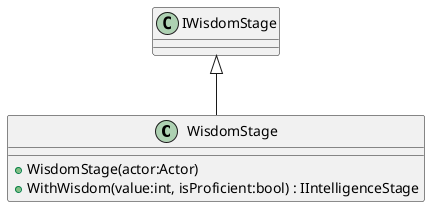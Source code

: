 @startuml
class WisdomStage {
    + WisdomStage(actor:Actor)
    + WithWisdom(value:int, isProficient:bool) : IIntelligenceStage
}
IWisdomStage <|-- WisdomStage
@enduml
